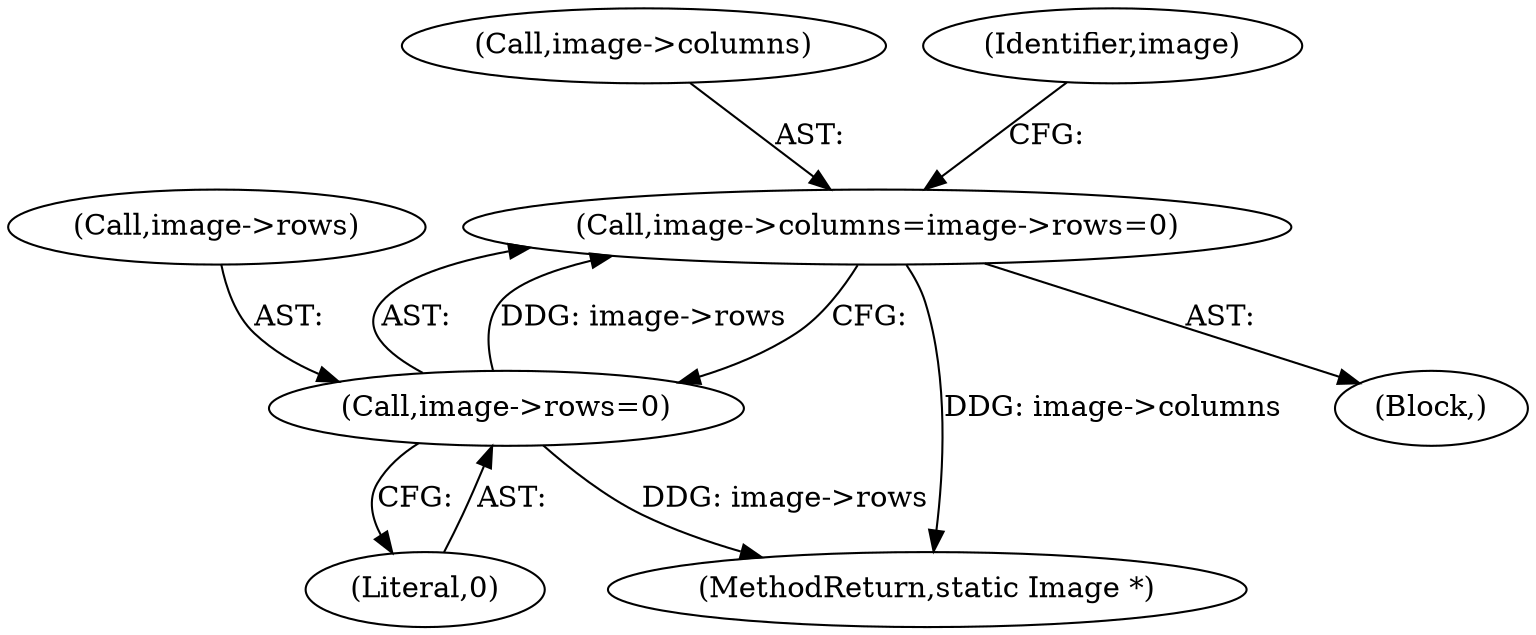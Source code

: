 digraph "0_ImageMagick_8985ed08f01d465ee65ab5a106186b3868b6f601@pointer" {
"1001661" [label="(Call,image->columns=image->rows=0)"];
"1001665" [label="(Call,image->rows=0)"];
"1001662" [label="(Call,image->columns)"];
"1001874" [label="(MethodReturn,static Image *)"];
"1001672" [label="(Identifier,image)"];
"1001669" [label="(Literal,0)"];
"1001665" [label="(Call,image->rows=0)"];
"1000418" [label="(Block,)"];
"1001666" [label="(Call,image->rows)"];
"1001661" [label="(Call,image->columns=image->rows=0)"];
"1001661" -> "1000418"  [label="AST: "];
"1001661" -> "1001665"  [label="CFG: "];
"1001662" -> "1001661"  [label="AST: "];
"1001665" -> "1001661"  [label="AST: "];
"1001672" -> "1001661"  [label="CFG: "];
"1001661" -> "1001874"  [label="DDG: image->columns"];
"1001665" -> "1001661"  [label="DDG: image->rows"];
"1001665" -> "1001669"  [label="CFG: "];
"1001666" -> "1001665"  [label="AST: "];
"1001669" -> "1001665"  [label="AST: "];
"1001665" -> "1001874"  [label="DDG: image->rows"];
}
